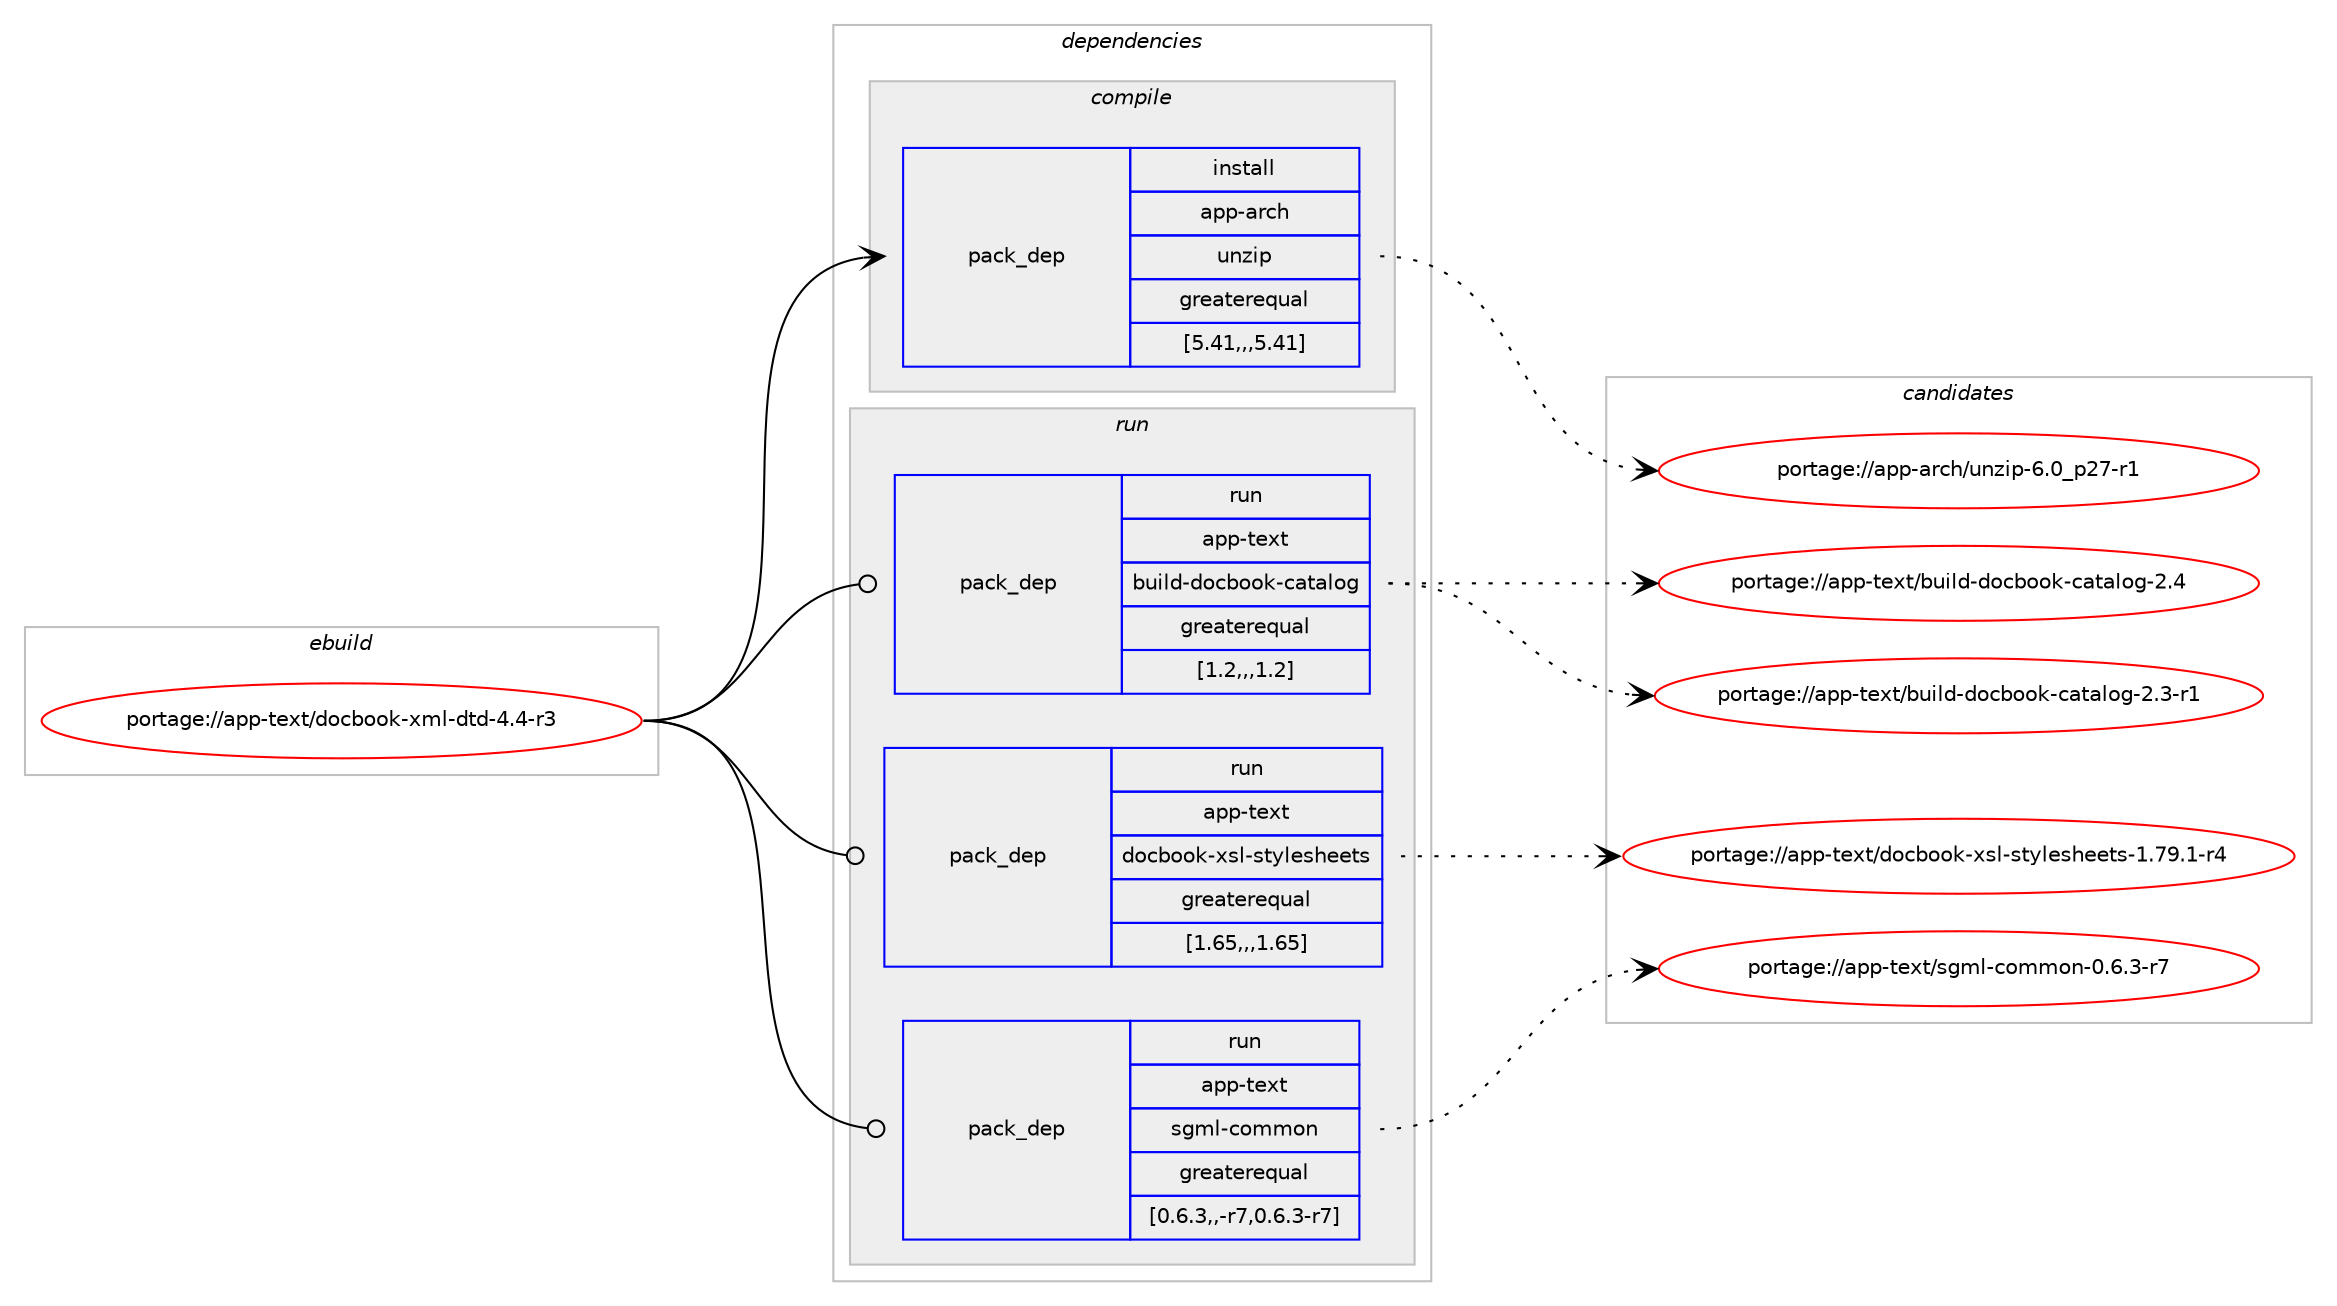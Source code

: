 digraph prolog {

# *************
# Graph options
# *************

newrank=true;
concentrate=true;
compound=true;
graph [rankdir=LR,fontname=Helvetica,fontsize=10,ranksep=1.5];#, ranksep=2.5, nodesep=0.2];
edge  [arrowhead=vee];
node  [fontname=Helvetica,fontsize=10];

# **********
# The ebuild
# **********

subgraph cluster_leftcol {
color=gray;
label=<<i>ebuild</i>>;
id [label="portage://app-text/docbook-xml-dtd-4.4-r3", color=red, width=4, href="../app-text/docbook-xml-dtd-4.4-r3.svg"];
}

# ****************
# The dependencies
# ****************

subgraph cluster_midcol {
color=gray;
label=<<i>dependencies</i>>;
subgraph cluster_compile {
fillcolor="#eeeeee";
style=filled;
label=<<i>compile</i>>;
subgraph pack399204 {
dependency548022 [label=<<TABLE BORDER="0" CELLBORDER="1" CELLSPACING="0" CELLPADDING="4" WIDTH="220"><TR><TD ROWSPAN="6" CELLPADDING="30">pack_dep</TD></TR><TR><TD WIDTH="110">install</TD></TR><TR><TD>app-arch</TD></TR><TR><TD>unzip</TD></TR><TR><TD>greaterequal</TD></TR><TR><TD>[5.41,,,5.41]</TD></TR></TABLE>>, shape=none, color=blue];
}
id:e -> dependency548022:w [weight=20,style="solid",arrowhead="vee"];
}
subgraph cluster_compileandrun {
fillcolor="#eeeeee";
style=filled;
label=<<i>compile and run</i>>;
}
subgraph cluster_run {
fillcolor="#eeeeee";
style=filled;
label=<<i>run</i>>;
subgraph pack399205 {
dependency548023 [label=<<TABLE BORDER="0" CELLBORDER="1" CELLSPACING="0" CELLPADDING="4" WIDTH="220"><TR><TD ROWSPAN="6" CELLPADDING="30">pack_dep</TD></TR><TR><TD WIDTH="110">run</TD></TR><TR><TD>app-text</TD></TR><TR><TD>build-docbook-catalog</TD></TR><TR><TD>greaterequal</TD></TR><TR><TD>[1.2,,,1.2]</TD></TR></TABLE>>, shape=none, color=blue];
}
id:e -> dependency548023:w [weight=20,style="solid",arrowhead="odot"];
subgraph pack399206 {
dependency548024 [label=<<TABLE BORDER="0" CELLBORDER="1" CELLSPACING="0" CELLPADDING="4" WIDTH="220"><TR><TD ROWSPAN="6" CELLPADDING="30">pack_dep</TD></TR><TR><TD WIDTH="110">run</TD></TR><TR><TD>app-text</TD></TR><TR><TD>docbook-xsl-stylesheets</TD></TR><TR><TD>greaterequal</TD></TR><TR><TD>[1.65,,,1.65]</TD></TR></TABLE>>, shape=none, color=blue];
}
id:e -> dependency548024:w [weight=20,style="solid",arrowhead="odot"];
subgraph pack399207 {
dependency548025 [label=<<TABLE BORDER="0" CELLBORDER="1" CELLSPACING="0" CELLPADDING="4" WIDTH="220"><TR><TD ROWSPAN="6" CELLPADDING="30">pack_dep</TD></TR><TR><TD WIDTH="110">run</TD></TR><TR><TD>app-text</TD></TR><TR><TD>sgml-common</TD></TR><TR><TD>greaterequal</TD></TR><TR><TD>[0.6.3,,-r7,0.6.3-r7]</TD></TR></TABLE>>, shape=none, color=blue];
}
id:e -> dependency548025:w [weight=20,style="solid",arrowhead="odot"];
}
}

# **************
# The candidates
# **************

subgraph cluster_choices {
rank=same;
color=gray;
label=<<i>candidates</i>>;

subgraph choice399204 {
color=black;
nodesep=1;
choice9711211245971149910447117110122105112455446489511250554511449 [label="portage://app-arch/unzip-6.0_p27-r1", color=red, width=4,href="../app-arch/unzip-6.0_p27-r1.svg"];
dependency548022:e -> choice9711211245971149910447117110122105112455446489511250554511449:w [style=dotted,weight="100"];
}
subgraph choice399205 {
color=black;
nodesep=1;
choice971121124511610112011647981171051081004510011199981111111074599971169710811110345504652 [label="portage://app-text/build-docbook-catalog-2.4", color=red, width=4,href="../app-text/build-docbook-catalog-2.4.svg"];
choice9711211245116101120116479811710510810045100111999811111110745999711697108111103455046514511449 [label="portage://app-text/build-docbook-catalog-2.3-r1", color=red, width=4,href="../app-text/build-docbook-catalog-2.3-r1.svg"];
dependency548023:e -> choice971121124511610112011647981171051081004510011199981111111074599971169710811110345504652:w [style=dotted,weight="100"];
dependency548023:e -> choice9711211245116101120116479811710510810045100111999811111110745999711697108111103455046514511449:w [style=dotted,weight="100"];
}
subgraph choice399206 {
color=black;
nodesep=1;
choice97112112451161011201164710011199981111111074512011510845115116121108101115104101101116115454946555746494511452 [label="portage://app-text/docbook-xsl-stylesheets-1.79.1-r4", color=red, width=4,href="../app-text/docbook-xsl-stylesheets-1.79.1-r4.svg"];
dependency548024:e -> choice97112112451161011201164710011199981111111074512011510845115116121108101115104101101116115454946555746494511452:w [style=dotted,weight="100"];
}
subgraph choice399207 {
color=black;
nodesep=1;
choice97112112451161011201164711510310910845991111091091111104548465446514511455 [label="portage://app-text/sgml-common-0.6.3-r7", color=red, width=4,href="../app-text/sgml-common-0.6.3-r7.svg"];
dependency548025:e -> choice97112112451161011201164711510310910845991111091091111104548465446514511455:w [style=dotted,weight="100"];
}
}

}
